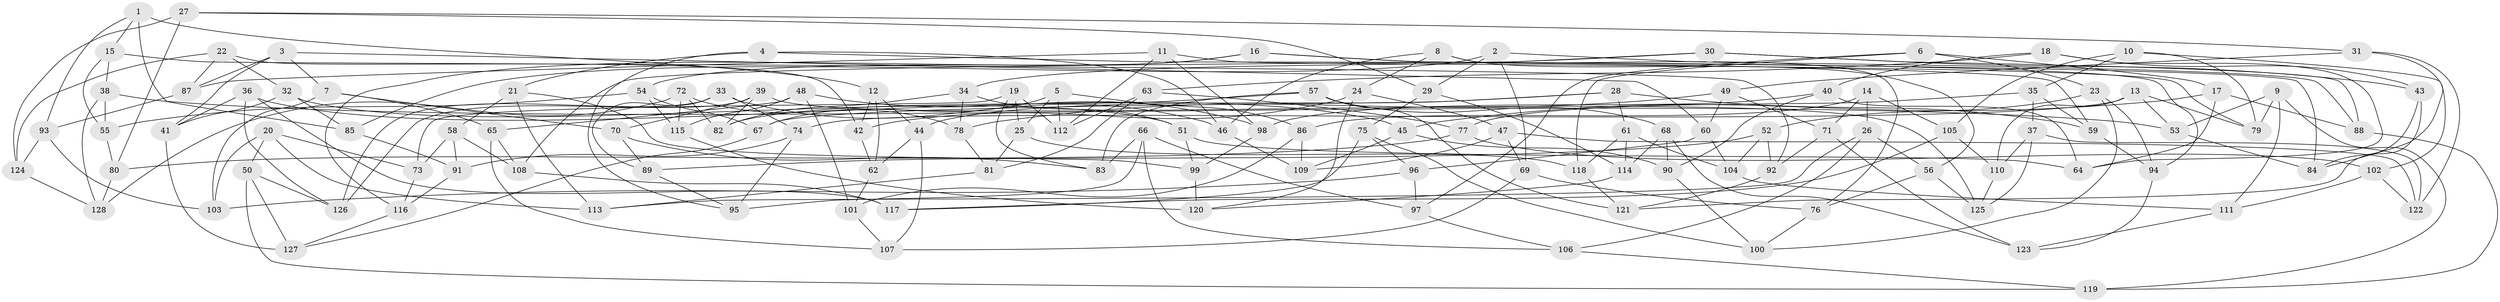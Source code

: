// Generated by graph-tools (version 1.1) at 2025/38/03/09/25 02:38:02]
// undirected, 128 vertices, 256 edges
graph export_dot {
graph [start="1"]
  node [color=gray90,style=filled];
  1;
  2;
  3;
  4;
  5;
  6;
  7;
  8;
  9;
  10;
  11;
  12;
  13;
  14;
  15;
  16;
  17;
  18;
  19;
  20;
  21;
  22;
  23;
  24;
  25;
  26;
  27;
  28;
  29;
  30;
  31;
  32;
  33;
  34;
  35;
  36;
  37;
  38;
  39;
  40;
  41;
  42;
  43;
  44;
  45;
  46;
  47;
  48;
  49;
  50;
  51;
  52;
  53;
  54;
  55;
  56;
  57;
  58;
  59;
  60;
  61;
  62;
  63;
  64;
  65;
  66;
  67;
  68;
  69;
  70;
  71;
  72;
  73;
  74;
  75;
  76;
  77;
  78;
  79;
  80;
  81;
  82;
  83;
  84;
  85;
  86;
  87;
  88;
  89;
  90;
  91;
  92;
  93;
  94;
  95;
  96;
  97;
  98;
  99;
  100;
  101;
  102;
  103;
  104;
  105;
  106;
  107;
  108;
  109;
  110;
  111;
  112;
  113;
  114;
  115;
  116;
  117;
  118;
  119;
  120;
  121;
  122;
  123;
  124;
  125;
  126;
  127;
  128;
  1 -- 12;
  1 -- 15;
  1 -- 93;
  1 -- 85;
  2 -- 88;
  2 -- 85;
  2 -- 29;
  2 -- 69;
  3 -- 60;
  3 -- 87;
  3 -- 7;
  3 -- 41;
  4 -- 94;
  4 -- 21;
  4 -- 95;
  4 -- 46;
  5 -- 67;
  5 -- 86;
  5 -- 112;
  5 -- 25;
  6 -- 17;
  6 -- 118;
  6 -- 97;
  6 -- 23;
  7 -- 70;
  7 -- 103;
  7 -- 65;
  8 -- 24;
  8 -- 56;
  8 -- 46;
  8 -- 76;
  9 -- 119;
  9 -- 79;
  9 -- 111;
  9 -- 53;
  10 -- 79;
  10 -- 102;
  10 -- 105;
  10 -- 35;
  11 -- 98;
  11 -- 112;
  11 -- 87;
  11 -- 79;
  12 -- 62;
  12 -- 44;
  12 -- 42;
  13 -- 110;
  13 -- 53;
  13 -- 79;
  13 -- 74;
  14 -- 26;
  14 -- 105;
  14 -- 86;
  14 -- 71;
  15 -- 38;
  15 -- 92;
  15 -- 55;
  16 -- 59;
  16 -- 84;
  16 -- 54;
  16 -- 116;
  17 -- 64;
  17 -- 88;
  17 -- 45;
  18 -- 43;
  18 -- 64;
  18 -- 40;
  18 -- 63;
  19 -- 73;
  19 -- 83;
  19 -- 25;
  19 -- 112;
  20 -- 103;
  20 -- 113;
  20 -- 73;
  20 -- 50;
  21 -- 99;
  21 -- 113;
  21 -- 58;
  22 -- 87;
  22 -- 124;
  22 -- 32;
  22 -- 42;
  23 -- 52;
  23 -- 94;
  23 -- 100;
  24 -- 120;
  24 -- 42;
  24 -- 47;
  25 -- 118;
  25 -- 81;
  26 -- 113;
  26 -- 106;
  26 -- 56;
  27 -- 80;
  27 -- 31;
  27 -- 124;
  27 -- 29;
  28 -- 44;
  28 -- 59;
  28 -- 61;
  28 -- 67;
  29 -- 75;
  29 -- 114;
  30 -- 43;
  30 -- 88;
  30 -- 108;
  30 -- 34;
  31 -- 122;
  31 -- 49;
  31 -- 84;
  32 -- 51;
  32 -- 85;
  32 -- 41;
  33 -- 46;
  33 -- 74;
  33 -- 126;
  33 -- 89;
  34 -- 51;
  34 -- 78;
  34 -- 82;
  35 -- 77;
  35 -- 37;
  35 -- 59;
  36 -- 126;
  36 -- 45;
  36 -- 41;
  36 -- 117;
  37 -- 110;
  37 -- 125;
  37 -- 122;
  38 -- 53;
  38 -- 128;
  38 -- 55;
  39 -- 70;
  39 -- 126;
  39 -- 82;
  39 -- 125;
  40 -- 90;
  40 -- 98;
  40 -- 64;
  41 -- 127;
  42 -- 62;
  43 -- 84;
  43 -- 121;
  44 -- 62;
  44 -- 107;
  45 -- 109;
  45 -- 90;
  46 -- 109;
  47 -- 109;
  47 -- 69;
  47 -- 122;
  48 -- 115;
  48 -- 65;
  48 -- 101;
  48 -- 98;
  49 -- 71;
  49 -- 60;
  49 -- 78;
  50 -- 126;
  50 -- 119;
  50 -- 127;
  51 -- 64;
  51 -- 99;
  52 -- 89;
  52 -- 104;
  52 -- 92;
  53 -- 84;
  54 -- 55;
  54 -- 115;
  54 -- 67;
  55 -- 80;
  56 -- 125;
  56 -- 76;
  57 -- 83;
  57 -- 68;
  57 -- 82;
  57 -- 121;
  58 -- 108;
  58 -- 73;
  58 -- 91;
  59 -- 94;
  60 -- 104;
  60 -- 96;
  61 -- 104;
  61 -- 114;
  61 -- 118;
  62 -- 101;
  63 -- 77;
  63 -- 112;
  63 -- 81;
  65 -- 107;
  65 -- 108;
  66 -- 106;
  66 -- 97;
  66 -- 83;
  66 -- 95;
  67 -- 127;
  68 -- 123;
  68 -- 90;
  68 -- 114;
  69 -- 107;
  69 -- 76;
  70 -- 83;
  70 -- 89;
  71 -- 92;
  71 -- 123;
  72 -- 78;
  72 -- 115;
  72 -- 82;
  72 -- 128;
  73 -- 116;
  74 -- 95;
  74 -- 91;
  75 -- 117;
  75 -- 100;
  75 -- 96;
  76 -- 100;
  77 -- 102;
  77 -- 80;
  78 -- 81;
  80 -- 128;
  81 -- 113;
  85 -- 91;
  86 -- 101;
  86 -- 109;
  87 -- 93;
  88 -- 119;
  89 -- 95;
  90 -- 100;
  91 -- 116;
  92 -- 121;
  93 -- 103;
  93 -- 124;
  94 -- 123;
  96 -- 103;
  96 -- 97;
  97 -- 106;
  98 -- 99;
  99 -- 120;
  101 -- 107;
  102 -- 111;
  102 -- 122;
  104 -- 111;
  105 -- 117;
  105 -- 110;
  106 -- 119;
  108 -- 117;
  110 -- 125;
  111 -- 123;
  114 -- 120;
  115 -- 120;
  116 -- 127;
  118 -- 121;
  124 -- 128;
}
